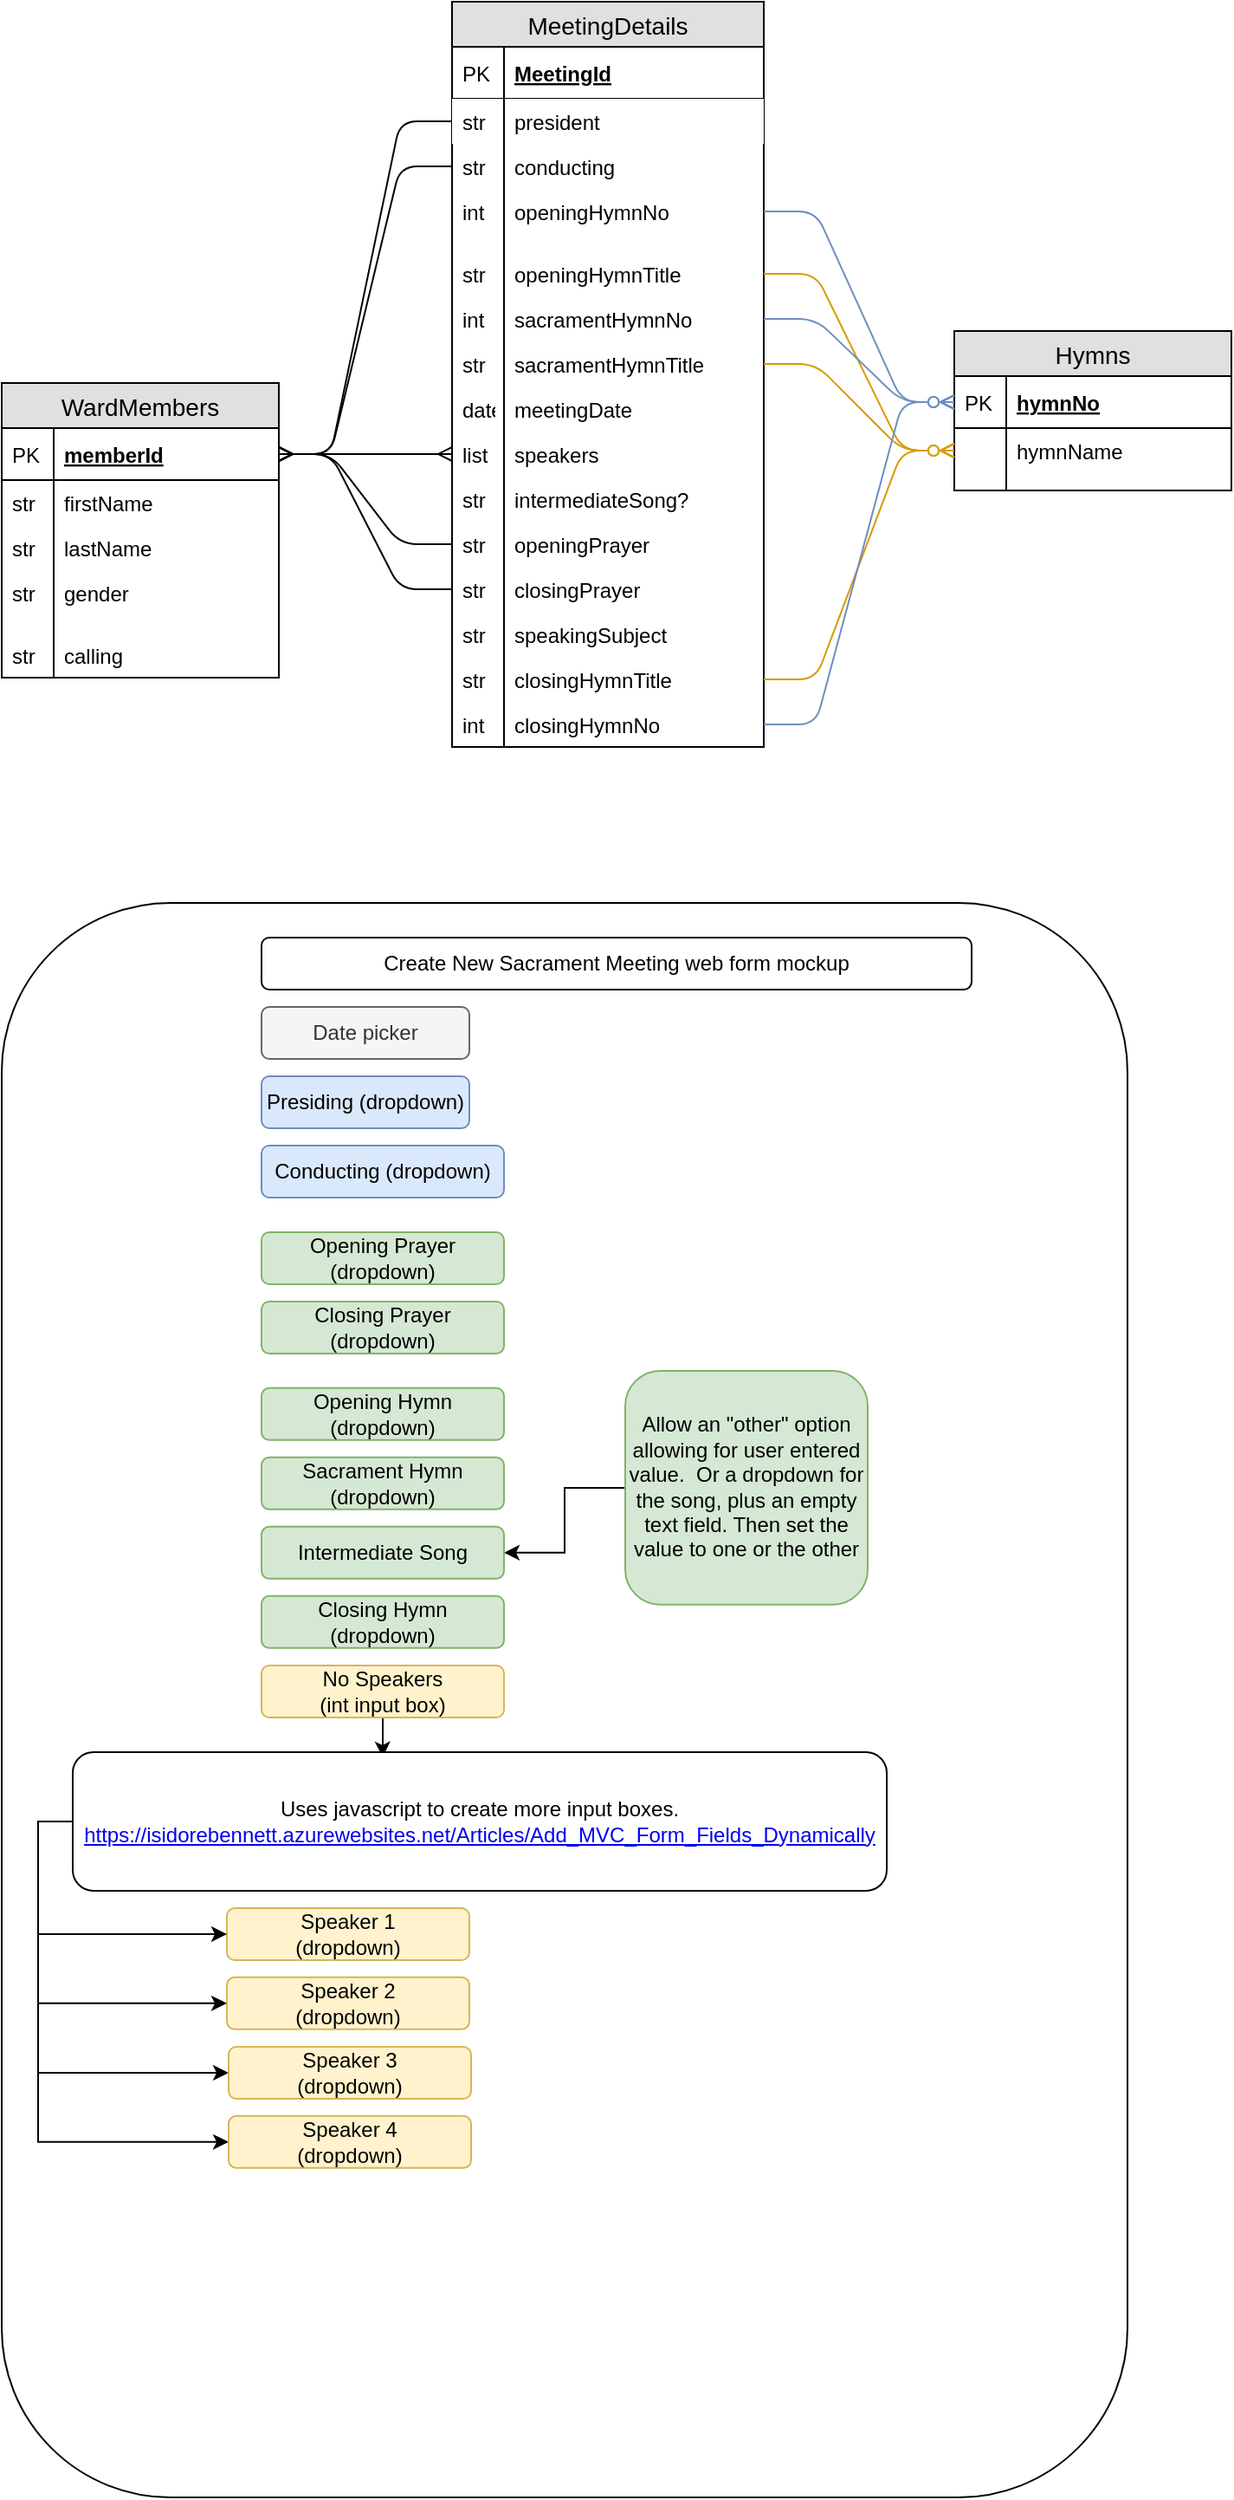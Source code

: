 <mxfile version="12.5.3" type="device"><diagram id="OuqxkRrmB0cHlBWPa86P" name="Page-1"><mxGraphModel dx="853" dy="493" grid="1" gridSize="10" guides="1" tooltips="1" connect="1" arrows="1" fold="1" page="1" pageScale="1" pageWidth="850" pageHeight="1100" math="0" shadow="0"><root><mxCell id="0"/><mxCell id="1" parent="0"/><mxCell id="G9rU2GuB2bZKGj2ANkgH-80" value="" style="rounded=1;whiteSpace=wrap;html=1;" vertex="1" parent="1"><mxGeometry x="90" y="670" width="650" height="920" as="geometry"/></mxCell><mxCell id="G9rU2GuB2bZKGj2ANkgH-7" value="MeetingDetails" style="swimlane;fontStyle=0;childLayout=stackLayout;horizontal=1;startSize=26;fillColor=#e0e0e0;horizontalStack=0;resizeParent=1;resizeParentMax=0;resizeLast=0;collapsible=1;marginBottom=0;swimlaneFillColor=#ffffff;align=center;fontSize=14;" vertex="1" parent="1"><mxGeometry x="350" y="150" width="180" height="430" as="geometry"/></mxCell><mxCell id="G9rU2GuB2bZKGj2ANkgH-8" value="MeetingId" style="shape=partialRectangle;top=0;left=0;right=0;bottom=1;align=left;verticalAlign=middle;fillColor=none;spacingLeft=34;spacingRight=4;overflow=hidden;rotatable=0;points=[[0,0.5],[1,0.5]];portConstraint=eastwest;dropTarget=0;fontStyle=5;fontSize=12;" vertex="1" parent="G9rU2GuB2bZKGj2ANkgH-7"><mxGeometry y="26" width="180" height="30" as="geometry"/></mxCell><mxCell id="G9rU2GuB2bZKGj2ANkgH-9" value="PK" style="shape=partialRectangle;top=0;left=0;bottom=0;fillColor=none;align=left;verticalAlign=middle;spacingLeft=4;spacingRight=4;overflow=hidden;rotatable=0;points=[];portConstraint=eastwest;part=1;fontSize=12;" vertex="1" connectable="0" parent="G9rU2GuB2bZKGj2ANkgH-8"><mxGeometry width="30" height="30" as="geometry"/></mxCell><mxCell id="G9rU2GuB2bZKGj2ANkgH-10" value="president" style="shape=partialRectangle;top=0;left=0;right=0;bottom=0;align=left;verticalAlign=top;spacingLeft=34;spacingRight=4;overflow=hidden;rotatable=0;points=[[0,0.5],[1,0.5]];portConstraint=eastwest;dropTarget=0;fontSize=12;" vertex="1" parent="G9rU2GuB2bZKGj2ANkgH-7"><mxGeometry y="56" width="180" height="26" as="geometry"/></mxCell><mxCell id="G9rU2GuB2bZKGj2ANkgH-11" value="str" style="shape=partialRectangle;top=0;left=0;bottom=0;fillColor=none;align=left;verticalAlign=top;spacingLeft=4;spacingRight=4;overflow=hidden;rotatable=0;points=[];portConstraint=eastwest;part=1;fontSize=12;" vertex="1" connectable="0" parent="G9rU2GuB2bZKGj2ANkgH-10"><mxGeometry width="30" height="26" as="geometry"/></mxCell><mxCell id="G9rU2GuB2bZKGj2ANkgH-12" value="conducting" style="shape=partialRectangle;top=0;left=0;right=0;bottom=0;align=left;verticalAlign=top;fillColor=none;spacingLeft=34;spacingRight=4;overflow=hidden;rotatable=0;points=[[0,0.5],[1,0.5]];portConstraint=eastwest;dropTarget=0;fontSize=12;" vertex="1" parent="G9rU2GuB2bZKGj2ANkgH-7"><mxGeometry y="82" width="180" height="26" as="geometry"/></mxCell><mxCell id="G9rU2GuB2bZKGj2ANkgH-13" value="str" style="shape=partialRectangle;top=0;left=0;bottom=0;fillColor=none;align=left;verticalAlign=top;spacingLeft=4;spacingRight=4;overflow=hidden;rotatable=0;points=[];portConstraint=eastwest;part=1;fontSize=12;" vertex="1" connectable="0" parent="G9rU2GuB2bZKGj2ANkgH-12"><mxGeometry width="30" height="26" as="geometry"/></mxCell><mxCell id="G9rU2GuB2bZKGj2ANkgH-14" value="openingHymnNo" style="shape=partialRectangle;top=0;left=0;right=0;bottom=0;align=left;verticalAlign=top;fillColor=none;spacingLeft=34;spacingRight=4;overflow=hidden;rotatable=0;points=[[0,0.5],[1,0.5]];portConstraint=eastwest;dropTarget=0;fontSize=12;" vertex="1" parent="G9rU2GuB2bZKGj2ANkgH-7"><mxGeometry y="108" width="180" height="26" as="geometry"/></mxCell><mxCell id="G9rU2GuB2bZKGj2ANkgH-15" value="int" style="shape=partialRectangle;top=0;left=0;bottom=0;fillColor=none;align=left;verticalAlign=top;spacingLeft=4;spacingRight=4;overflow=hidden;rotatable=0;points=[];portConstraint=eastwest;part=1;fontSize=12;" vertex="1" connectable="0" parent="G9rU2GuB2bZKGj2ANkgH-14"><mxGeometry width="30" height="26" as="geometry"/></mxCell><mxCell id="G9rU2GuB2bZKGj2ANkgH-16" value="" style="shape=partialRectangle;top=0;left=0;right=0;bottom=0;align=left;verticalAlign=top;fillColor=none;spacingLeft=34;spacingRight=4;overflow=hidden;rotatable=0;points=[[0,0.5],[1,0.5]];portConstraint=eastwest;dropTarget=0;fontSize=12;" vertex="1" parent="G9rU2GuB2bZKGj2ANkgH-7"><mxGeometry y="134" width="180" height="10" as="geometry"/></mxCell><mxCell id="G9rU2GuB2bZKGj2ANkgH-17" value="" style="shape=partialRectangle;top=0;left=0;bottom=0;fillColor=none;align=left;verticalAlign=top;spacingLeft=4;spacingRight=4;overflow=hidden;rotatable=0;points=[];portConstraint=eastwest;part=1;fontSize=12;" vertex="1" connectable="0" parent="G9rU2GuB2bZKGj2ANkgH-16"><mxGeometry width="30" height="10" as="geometry"/></mxCell><mxCell id="G9rU2GuB2bZKGj2ANkgH-24" value="openingHymnTitle" style="shape=partialRectangle;top=0;left=0;right=0;bottom=0;align=left;verticalAlign=top;fillColor=none;spacingLeft=34;spacingRight=4;overflow=hidden;rotatable=0;points=[[0,0.5],[1,0.5]];portConstraint=eastwest;dropTarget=0;fontSize=12;" vertex="1" parent="G9rU2GuB2bZKGj2ANkgH-7"><mxGeometry y="144" width="180" height="26" as="geometry"/></mxCell><mxCell id="G9rU2GuB2bZKGj2ANkgH-25" value="str" style="shape=partialRectangle;top=0;left=0;bottom=0;fillColor=none;align=left;verticalAlign=top;spacingLeft=4;spacingRight=4;overflow=hidden;rotatable=0;points=[];portConstraint=eastwest;part=1;fontSize=12;" vertex="1" connectable="0" parent="G9rU2GuB2bZKGj2ANkgH-24"><mxGeometry width="30" height="26" as="geometry"/></mxCell><mxCell id="G9rU2GuB2bZKGj2ANkgH-26" value="sacramentHymnNo" style="shape=partialRectangle;top=0;left=0;right=0;bottom=0;align=left;verticalAlign=top;fillColor=none;spacingLeft=34;spacingRight=4;overflow=hidden;rotatable=0;points=[[0,0.5],[1,0.5]];portConstraint=eastwest;dropTarget=0;fontSize=12;" vertex="1" parent="G9rU2GuB2bZKGj2ANkgH-7"><mxGeometry y="170" width="180" height="26" as="geometry"/></mxCell><mxCell id="G9rU2GuB2bZKGj2ANkgH-27" value="int" style="shape=partialRectangle;top=0;left=0;bottom=0;fillColor=none;align=left;verticalAlign=top;spacingLeft=4;spacingRight=4;overflow=hidden;rotatable=0;points=[];portConstraint=eastwest;part=1;fontSize=12;" vertex="1" connectable="0" parent="G9rU2GuB2bZKGj2ANkgH-26"><mxGeometry width="30" height="26" as="geometry"/></mxCell><mxCell id="G9rU2GuB2bZKGj2ANkgH-28" value="sacramentHymnTitle" style="shape=partialRectangle;top=0;left=0;right=0;bottom=0;align=left;verticalAlign=top;fillColor=none;spacingLeft=34;spacingRight=4;overflow=hidden;rotatable=0;points=[[0,0.5],[1,0.5]];portConstraint=eastwest;dropTarget=0;fontSize=12;" vertex="1" parent="G9rU2GuB2bZKGj2ANkgH-7"><mxGeometry y="196" width="180" height="26" as="geometry"/></mxCell><mxCell id="G9rU2GuB2bZKGj2ANkgH-29" value="str" style="shape=partialRectangle;top=0;left=0;bottom=0;fillColor=none;align=left;verticalAlign=top;spacingLeft=4;spacingRight=4;overflow=hidden;rotatable=0;points=[];portConstraint=eastwest;part=1;fontSize=12;" vertex="1" connectable="0" parent="G9rU2GuB2bZKGj2ANkgH-28"><mxGeometry width="30" height="26" as="geometry"/></mxCell><mxCell id="G9rU2GuB2bZKGj2ANkgH-30" value="meetingDate" style="shape=partialRectangle;top=0;left=0;right=0;bottom=0;align=left;verticalAlign=top;fillColor=none;spacingLeft=34;spacingRight=4;overflow=hidden;rotatable=0;points=[[0,0.5],[1,0.5]];portConstraint=eastwest;dropTarget=0;fontSize=12;" vertex="1" parent="G9rU2GuB2bZKGj2ANkgH-7"><mxGeometry y="222" width="180" height="26" as="geometry"/></mxCell><mxCell id="G9rU2GuB2bZKGj2ANkgH-31" value="date" style="shape=partialRectangle;top=0;left=0;bottom=0;fillColor=none;align=left;verticalAlign=top;spacingLeft=4;spacingRight=4;overflow=hidden;rotatable=0;points=[];portConstraint=eastwest;part=1;fontSize=12;" vertex="1" connectable="0" parent="G9rU2GuB2bZKGj2ANkgH-30"><mxGeometry width="30" height="26" as="geometry"/></mxCell><mxCell id="G9rU2GuB2bZKGj2ANkgH-32" value="speakers" style="shape=partialRectangle;top=0;left=0;right=0;bottom=0;align=left;verticalAlign=top;fillColor=none;spacingLeft=34;spacingRight=4;overflow=hidden;rotatable=0;points=[[0,0.5],[1,0.5]];portConstraint=eastwest;dropTarget=0;fontSize=12;" vertex="1" parent="G9rU2GuB2bZKGj2ANkgH-7"><mxGeometry y="248" width="180" height="26" as="geometry"/></mxCell><mxCell id="G9rU2GuB2bZKGj2ANkgH-33" value="list" style="shape=partialRectangle;top=0;left=0;bottom=0;fillColor=none;align=left;verticalAlign=top;spacingLeft=4;spacingRight=4;overflow=hidden;rotatable=0;points=[];portConstraint=eastwest;part=1;fontSize=12;" vertex="1" connectable="0" parent="G9rU2GuB2bZKGj2ANkgH-32"><mxGeometry width="30" height="26" as="geometry"/></mxCell><mxCell id="G9rU2GuB2bZKGj2ANkgH-34" value="intermediateSong?" style="shape=partialRectangle;top=0;left=0;right=0;bottom=0;align=left;verticalAlign=top;fillColor=none;spacingLeft=34;spacingRight=4;overflow=hidden;rotatable=0;points=[[0,0.5],[1,0.5]];portConstraint=eastwest;dropTarget=0;fontSize=12;" vertex="1" parent="G9rU2GuB2bZKGj2ANkgH-7"><mxGeometry y="274" width="180" height="26" as="geometry"/></mxCell><mxCell id="G9rU2GuB2bZKGj2ANkgH-35" value="str" style="shape=partialRectangle;top=0;left=0;bottom=0;fillColor=none;align=left;verticalAlign=top;spacingLeft=4;spacingRight=4;overflow=hidden;rotatable=0;points=[];portConstraint=eastwest;part=1;fontSize=12;" vertex="1" connectable="0" parent="G9rU2GuB2bZKGj2ANkgH-34"><mxGeometry width="30" height="26" as="geometry"/></mxCell><mxCell id="G9rU2GuB2bZKGj2ANkgH-36" value="openingPrayer" style="shape=partialRectangle;top=0;left=0;right=0;bottom=0;align=left;verticalAlign=top;fillColor=none;spacingLeft=34;spacingRight=4;overflow=hidden;rotatable=0;points=[[0,0.5],[1,0.5]];portConstraint=eastwest;dropTarget=0;fontSize=12;" vertex="1" parent="G9rU2GuB2bZKGj2ANkgH-7"><mxGeometry y="300" width="180" height="26" as="geometry"/></mxCell><mxCell id="G9rU2GuB2bZKGj2ANkgH-37" value="str" style="shape=partialRectangle;top=0;left=0;bottom=0;fillColor=none;align=left;verticalAlign=top;spacingLeft=4;spacingRight=4;overflow=hidden;rotatable=0;points=[];portConstraint=eastwest;part=1;fontSize=12;" vertex="1" connectable="0" parent="G9rU2GuB2bZKGj2ANkgH-36"><mxGeometry width="30" height="26" as="geometry"/></mxCell><mxCell id="G9rU2GuB2bZKGj2ANkgH-38" value="closingPrayer" style="shape=partialRectangle;top=0;left=0;right=0;bottom=0;align=left;verticalAlign=top;fillColor=none;spacingLeft=34;spacingRight=4;overflow=hidden;rotatable=0;points=[[0,0.5],[1,0.5]];portConstraint=eastwest;dropTarget=0;fontSize=12;" vertex="1" parent="G9rU2GuB2bZKGj2ANkgH-7"><mxGeometry y="326" width="180" height="26" as="geometry"/></mxCell><mxCell id="G9rU2GuB2bZKGj2ANkgH-39" value="str" style="shape=partialRectangle;top=0;left=0;bottom=0;fillColor=none;align=left;verticalAlign=top;spacingLeft=4;spacingRight=4;overflow=hidden;rotatable=0;points=[];portConstraint=eastwest;part=1;fontSize=12;" vertex="1" connectable="0" parent="G9rU2GuB2bZKGj2ANkgH-38"><mxGeometry width="30" height="26" as="geometry"/></mxCell><mxCell id="G9rU2GuB2bZKGj2ANkgH-40" value="speakingSubject" style="shape=partialRectangle;top=0;left=0;right=0;bottom=0;align=left;verticalAlign=top;fillColor=none;spacingLeft=34;spacingRight=4;overflow=hidden;rotatable=0;points=[[0,0.5],[1,0.5]];portConstraint=eastwest;dropTarget=0;fontSize=12;" vertex="1" parent="G9rU2GuB2bZKGj2ANkgH-7"><mxGeometry y="352" width="180" height="26" as="geometry"/></mxCell><mxCell id="G9rU2GuB2bZKGj2ANkgH-41" value="str" style="shape=partialRectangle;top=0;left=0;bottom=0;fillColor=none;align=left;verticalAlign=top;spacingLeft=4;spacingRight=4;overflow=hidden;rotatable=0;points=[];portConstraint=eastwest;part=1;fontSize=12;" vertex="1" connectable="0" parent="G9rU2GuB2bZKGj2ANkgH-40"><mxGeometry width="30" height="26" as="geometry"/></mxCell><mxCell id="G9rU2GuB2bZKGj2ANkgH-42" value="closingHymnTitle" style="shape=partialRectangle;top=0;left=0;right=0;bottom=0;align=left;verticalAlign=top;fillColor=none;spacingLeft=34;spacingRight=4;overflow=hidden;rotatable=0;points=[[0,0.5],[1,0.5]];portConstraint=eastwest;dropTarget=0;fontSize=12;" vertex="1" parent="G9rU2GuB2bZKGj2ANkgH-7"><mxGeometry y="378" width="180" height="26" as="geometry"/></mxCell><mxCell id="G9rU2GuB2bZKGj2ANkgH-43" value="str" style="shape=partialRectangle;top=0;left=0;bottom=0;fillColor=none;align=left;verticalAlign=top;spacingLeft=4;spacingRight=4;overflow=hidden;rotatable=0;points=[];portConstraint=eastwest;part=1;fontSize=12;" vertex="1" connectable="0" parent="G9rU2GuB2bZKGj2ANkgH-42"><mxGeometry width="30" height="26" as="geometry"/></mxCell><mxCell id="G9rU2GuB2bZKGj2ANkgH-44" value="closingHymnNo" style="shape=partialRectangle;top=0;left=0;right=0;bottom=0;align=left;verticalAlign=top;fillColor=none;spacingLeft=34;spacingRight=4;overflow=hidden;rotatable=0;points=[[0,0.5],[1,0.5]];portConstraint=eastwest;dropTarget=0;fontSize=12;" vertex="1" parent="G9rU2GuB2bZKGj2ANkgH-7"><mxGeometry y="404" width="180" height="26" as="geometry"/></mxCell><mxCell id="G9rU2GuB2bZKGj2ANkgH-45" value="int" style="shape=partialRectangle;top=0;left=0;bottom=0;fillColor=none;align=left;verticalAlign=top;spacingLeft=4;spacingRight=4;overflow=hidden;rotatable=0;points=[];portConstraint=eastwest;part=1;fontSize=12;" vertex="1" connectable="0" parent="G9rU2GuB2bZKGj2ANkgH-44"><mxGeometry width="30" height="26" as="geometry"/></mxCell><mxCell id="G9rU2GuB2bZKGj2ANkgH-62" value="WardMembers" style="swimlane;fontStyle=0;childLayout=stackLayout;horizontal=1;startSize=26;fillColor=#e0e0e0;horizontalStack=0;resizeParent=1;resizeParentMax=0;resizeLast=0;collapsible=1;marginBottom=0;swimlaneFillColor=#ffffff;align=center;fontSize=14;" vertex="1" parent="1"><mxGeometry x="90" y="370" width="160" height="170" as="geometry"/></mxCell><mxCell id="G9rU2GuB2bZKGj2ANkgH-63" value="memberId" style="shape=partialRectangle;top=0;left=0;right=0;bottom=1;align=left;verticalAlign=middle;fillColor=none;spacingLeft=34;spacingRight=4;overflow=hidden;rotatable=0;points=[[0,0.5],[1,0.5]];portConstraint=eastwest;dropTarget=0;fontStyle=5;fontSize=12;" vertex="1" parent="G9rU2GuB2bZKGj2ANkgH-62"><mxGeometry y="26" width="160" height="30" as="geometry"/></mxCell><mxCell id="G9rU2GuB2bZKGj2ANkgH-64" value="PK" style="shape=partialRectangle;top=0;left=0;bottom=0;fillColor=none;align=left;verticalAlign=middle;spacingLeft=4;spacingRight=4;overflow=hidden;rotatable=0;points=[];portConstraint=eastwest;part=1;fontSize=12;" vertex="1" connectable="0" parent="G9rU2GuB2bZKGj2ANkgH-63"><mxGeometry width="30" height="30" as="geometry"/></mxCell><mxCell id="G9rU2GuB2bZKGj2ANkgH-65" value="firstName" style="shape=partialRectangle;top=0;left=0;right=0;bottom=0;align=left;verticalAlign=top;fillColor=none;spacingLeft=34;spacingRight=4;overflow=hidden;rotatable=0;points=[[0,0.5],[1,0.5]];portConstraint=eastwest;dropTarget=0;fontSize=12;" vertex="1" parent="G9rU2GuB2bZKGj2ANkgH-62"><mxGeometry y="56" width="160" height="26" as="geometry"/></mxCell><mxCell id="G9rU2GuB2bZKGj2ANkgH-66" value="str" style="shape=partialRectangle;top=0;left=0;bottom=0;fillColor=none;align=left;verticalAlign=top;spacingLeft=4;spacingRight=4;overflow=hidden;rotatable=0;points=[];portConstraint=eastwest;part=1;fontSize=12;" vertex="1" connectable="0" parent="G9rU2GuB2bZKGj2ANkgH-65"><mxGeometry width="30" height="26" as="geometry"/></mxCell><mxCell id="G9rU2GuB2bZKGj2ANkgH-67" value="lastName" style="shape=partialRectangle;top=0;left=0;right=0;bottom=0;align=left;verticalAlign=top;fillColor=none;spacingLeft=34;spacingRight=4;overflow=hidden;rotatable=0;points=[[0,0.5],[1,0.5]];portConstraint=eastwest;dropTarget=0;fontSize=12;" vertex="1" parent="G9rU2GuB2bZKGj2ANkgH-62"><mxGeometry y="82" width="160" height="26" as="geometry"/></mxCell><mxCell id="G9rU2GuB2bZKGj2ANkgH-68" value="str" style="shape=partialRectangle;top=0;left=0;bottom=0;fillColor=none;align=left;verticalAlign=top;spacingLeft=4;spacingRight=4;overflow=hidden;rotatable=0;points=[];portConstraint=eastwest;part=1;fontSize=12;" vertex="1" connectable="0" parent="G9rU2GuB2bZKGj2ANkgH-67"><mxGeometry width="30" height="26" as="geometry"/></mxCell><mxCell id="G9rU2GuB2bZKGj2ANkgH-69" value="gender" style="shape=partialRectangle;top=0;left=0;right=0;bottom=0;align=left;verticalAlign=top;fillColor=none;spacingLeft=34;spacingRight=4;overflow=hidden;rotatable=0;points=[[0,0.5],[1,0.5]];portConstraint=eastwest;dropTarget=0;fontSize=12;" vertex="1" parent="G9rU2GuB2bZKGj2ANkgH-62"><mxGeometry y="108" width="160" height="26" as="geometry"/></mxCell><mxCell id="G9rU2GuB2bZKGj2ANkgH-70" value="str" style="shape=partialRectangle;top=0;left=0;bottom=0;fillColor=none;align=left;verticalAlign=top;spacingLeft=4;spacingRight=4;overflow=hidden;rotatable=0;points=[];portConstraint=eastwest;part=1;fontSize=12;" vertex="1" connectable="0" parent="G9rU2GuB2bZKGj2ANkgH-69"><mxGeometry width="30" height="26" as="geometry"/></mxCell><mxCell id="G9rU2GuB2bZKGj2ANkgH-71" value="" style="shape=partialRectangle;top=0;left=0;right=0;bottom=0;align=left;verticalAlign=top;fillColor=none;spacingLeft=34;spacingRight=4;overflow=hidden;rotatable=0;points=[[0,0.5],[1,0.5]];portConstraint=eastwest;dropTarget=0;fontSize=12;" vertex="1" parent="G9rU2GuB2bZKGj2ANkgH-62"><mxGeometry y="134" width="160" height="10" as="geometry"/></mxCell><mxCell id="G9rU2GuB2bZKGj2ANkgH-72" value="" style="shape=partialRectangle;top=0;left=0;bottom=0;fillColor=none;align=left;verticalAlign=top;spacingLeft=4;spacingRight=4;overflow=hidden;rotatable=0;points=[];portConstraint=eastwest;part=1;fontSize=12;" vertex="1" connectable="0" parent="G9rU2GuB2bZKGj2ANkgH-71"><mxGeometry width="30" height="10" as="geometry"/></mxCell><mxCell id="G9rU2GuB2bZKGj2ANkgH-132" value="calling" style="shape=partialRectangle;top=0;left=0;right=0;bottom=0;align=left;verticalAlign=top;fillColor=none;spacingLeft=34;spacingRight=4;overflow=hidden;rotatable=0;points=[[0,0.5],[1,0.5]];portConstraint=eastwest;dropTarget=0;fontSize=12;" vertex="1" parent="G9rU2GuB2bZKGj2ANkgH-62"><mxGeometry y="144" width="160" height="26" as="geometry"/></mxCell><mxCell id="G9rU2GuB2bZKGj2ANkgH-133" value="str" style="shape=partialRectangle;top=0;left=0;bottom=0;fillColor=none;align=left;verticalAlign=top;spacingLeft=4;spacingRight=4;overflow=hidden;rotatable=0;points=[];portConstraint=eastwest;part=1;fontSize=12;" vertex="1" connectable="0" parent="G9rU2GuB2bZKGj2ANkgH-132"><mxGeometry width="30" height="26" as="geometry"/></mxCell><mxCell id="G9rU2GuB2bZKGj2ANkgH-76" value="" style="edgeStyle=entityRelationEdgeStyle;fontSize=12;html=1;endArrow=ERmany;endFill=0;startArrow=ERmany;startFill=0;exitX=1;exitY=0.5;exitDx=0;exitDy=0;entryX=0;entryY=0.5;entryDx=0;entryDy=0;" edge="1" parent="1" source="G9rU2GuB2bZKGj2ANkgH-63" target="G9rU2GuB2bZKGj2ANkgH-32"><mxGeometry width="100" height="100" relative="1" as="geometry"><mxPoint x="140" y="630" as="sourcePoint"/><mxPoint x="260" y="410" as="targetPoint"/></mxGeometry></mxCell><mxCell id="G9rU2GuB2bZKGj2ANkgH-77" value="" style="edgeStyle=entityRelationEdgeStyle;fontSize=12;html=1;endArrow=none;endFill=0;startArrow=ERmany;startFill=0;exitX=1;exitY=0.5;exitDx=0;exitDy=0;entryX=0;entryY=0.5;entryDx=0;entryDy=0;" edge="1" parent="1" source="G9rU2GuB2bZKGj2ANkgH-63" target="G9rU2GuB2bZKGj2ANkgH-36"><mxGeometry width="100" height="100" relative="1" as="geometry"><mxPoint x="200" y="355" as="sourcePoint"/><mxPoint x="360" y="421" as="targetPoint"/></mxGeometry></mxCell><mxCell id="G9rU2GuB2bZKGj2ANkgH-78" value="" style="edgeStyle=entityRelationEdgeStyle;fontSize=12;html=1;endArrow=none;endFill=0;startArrow=ERmany;startFill=0;exitX=1;exitY=0.5;exitDx=0;exitDy=0;entryX=0;entryY=0.5;entryDx=0;entryDy=0;" edge="1" parent="1" source="G9rU2GuB2bZKGj2ANkgH-63" target="G9rU2GuB2bZKGj2ANkgH-38"><mxGeometry width="100" height="100" relative="1" as="geometry"><mxPoint x="200" y="355" as="sourcePoint"/><mxPoint x="360" y="473" as="targetPoint"/></mxGeometry></mxCell><mxCell id="G9rU2GuB2bZKGj2ANkgH-81" value="Untitled Layer" parent="0"/><mxCell id="G9rU2GuB2bZKGj2ANkgH-82" value="Date picker" style="rounded=1;whiteSpace=wrap;html=1;fillColor=#f5f5f5;strokeColor=#666666;fontColor=#333333;" vertex="1" parent="G9rU2GuB2bZKGj2ANkgH-81"><mxGeometry x="240" y="730" width="120" height="30" as="geometry"/></mxCell><mxCell id="G9rU2GuB2bZKGj2ANkgH-83" value="Presiding (dropdown)" style="rounded=1;whiteSpace=wrap;html=1;fillColor=#dae8fc;strokeColor=#6c8ebf;" vertex="1" parent="G9rU2GuB2bZKGj2ANkgH-81"><mxGeometry x="240" y="770" width="120" height="30" as="geometry"/></mxCell><mxCell id="G9rU2GuB2bZKGj2ANkgH-84" value="Conducting (dropdown)" style="rounded=1;whiteSpace=wrap;html=1;fillColor=#dae8fc;strokeColor=#6c8ebf;" vertex="1" parent="G9rU2GuB2bZKGj2ANkgH-81"><mxGeometry x="240" y="810" width="140" height="30" as="geometry"/></mxCell><mxCell id="G9rU2GuB2bZKGj2ANkgH-85" value="Opening Hymn (dropdown)" style="rounded=1;whiteSpace=wrap;html=1;fillColor=#d5e8d4;strokeColor=#82b366;" vertex="1" parent="G9rU2GuB2bZKGj2ANkgH-81"><mxGeometry x="240" y="949.93" width="140" height="30" as="geometry"/></mxCell><mxCell id="G9rU2GuB2bZKGj2ANkgH-86" value="Sacrament Hymn (dropdown)" style="rounded=1;whiteSpace=wrap;html=1;fillColor=#d5e8d4;strokeColor=#82b366;" vertex="1" parent="G9rU2GuB2bZKGj2ANkgH-81"><mxGeometry x="240" y="989.93" width="140" height="30" as="geometry"/></mxCell><mxCell id="G9rU2GuB2bZKGj2ANkgH-87" value="Create New Sacrament Meeting web form mockup" style="rounded=1;whiteSpace=wrap;html=1;" vertex="1" parent="G9rU2GuB2bZKGj2ANkgH-81"><mxGeometry x="240" y="690" width="410" height="30" as="geometry"/></mxCell><mxCell id="G9rU2GuB2bZKGj2ANkgH-89" value="Speaker 1&lt;br&gt;(dropdown)" style="rounded=1;whiteSpace=wrap;html=1;fillColor=#fff2cc;strokeColor=#d6b656;" vertex="1" parent="G9rU2GuB2bZKGj2ANkgH-81"><mxGeometry x="220" y="1250" width="140" height="30" as="geometry"/></mxCell><mxCell id="G9rU2GuB2bZKGj2ANkgH-92" value="" style="edgeStyle=orthogonalEdgeStyle;rounded=0;orthogonalLoop=1;jettySize=auto;html=1;startArrow=none;startFill=0;endArrow=classic;endFill=1;entryX=0.381;entryY=0.036;entryDx=0;entryDy=0;entryPerimeter=0;" edge="1" parent="G9rU2GuB2bZKGj2ANkgH-81" source="G9rU2GuB2bZKGj2ANkgH-90" target="G9rU2GuB2bZKGj2ANkgH-91"><mxGeometry relative="1" as="geometry"/></mxCell><mxCell id="G9rU2GuB2bZKGj2ANkgH-90" value="No Speakers&lt;br&gt;(int input box)" style="rounded=1;whiteSpace=wrap;html=1;fillColor=#fff2cc;strokeColor=#d6b656;" vertex="1" parent="G9rU2GuB2bZKGj2ANkgH-81"><mxGeometry x="240" y="1110" width="140" height="30" as="geometry"/></mxCell><mxCell id="G9rU2GuB2bZKGj2ANkgH-124" style="edgeStyle=orthogonalEdgeStyle;rounded=0;orthogonalLoop=1;jettySize=auto;html=1;exitX=0;exitY=0.5;exitDx=0;exitDy=0;entryX=0;entryY=0.5;entryDx=0;entryDy=0;startArrow=none;startFill=0;endArrow=classic;endFill=1;" edge="1" parent="G9rU2GuB2bZKGj2ANkgH-81" source="G9rU2GuB2bZKGj2ANkgH-91" target="G9rU2GuB2bZKGj2ANkgH-89"><mxGeometry relative="1" as="geometry"/></mxCell><mxCell id="G9rU2GuB2bZKGj2ANkgH-125" style="edgeStyle=orthogonalEdgeStyle;rounded=0;orthogonalLoop=1;jettySize=auto;html=1;exitX=0;exitY=0.5;exitDx=0;exitDy=0;entryX=0;entryY=0.5;entryDx=0;entryDy=0;startArrow=none;startFill=0;endArrow=classic;endFill=1;" edge="1" parent="G9rU2GuB2bZKGj2ANkgH-81" source="G9rU2GuB2bZKGj2ANkgH-91" target="G9rU2GuB2bZKGj2ANkgH-93"><mxGeometry relative="1" as="geometry"/></mxCell><mxCell id="G9rU2GuB2bZKGj2ANkgH-126" style="edgeStyle=orthogonalEdgeStyle;rounded=0;orthogonalLoop=1;jettySize=auto;html=1;exitX=0;exitY=0.5;exitDx=0;exitDy=0;entryX=0;entryY=0.5;entryDx=0;entryDy=0;startArrow=none;startFill=0;endArrow=classic;endFill=1;" edge="1" parent="G9rU2GuB2bZKGj2ANkgH-81" source="G9rU2GuB2bZKGj2ANkgH-91" target="G9rU2GuB2bZKGj2ANkgH-96"><mxGeometry relative="1" as="geometry"/></mxCell><mxCell id="G9rU2GuB2bZKGj2ANkgH-127" style="edgeStyle=orthogonalEdgeStyle;rounded=0;orthogonalLoop=1;jettySize=auto;html=1;exitX=0;exitY=0.5;exitDx=0;exitDy=0;entryX=0;entryY=0.5;entryDx=0;entryDy=0;startArrow=none;startFill=0;endArrow=classic;endFill=1;" edge="1" parent="G9rU2GuB2bZKGj2ANkgH-81" source="G9rU2GuB2bZKGj2ANkgH-91" target="G9rU2GuB2bZKGj2ANkgH-97"><mxGeometry relative="1" as="geometry"/></mxCell><mxCell id="G9rU2GuB2bZKGj2ANkgH-91" value="Uses javascript to create more input boxes.&lt;br&gt;&lt;a href=&quot;https://isidorebennett.azurewebsites.net/Articles/Add_MVC_Form_Fields_Dynamically&quot;&gt;https://isidorebennett.azurewebsites.net/Articles/Add_MVC_Form_Fields_Dynamically&lt;/a&gt;" style="rounded=1;whiteSpace=wrap;html=1;" vertex="1" parent="G9rU2GuB2bZKGj2ANkgH-81"><mxGeometry x="131" y="1160" width="470" height="80" as="geometry"/></mxCell><mxCell id="G9rU2GuB2bZKGj2ANkgH-93" value="Speaker 2&lt;br&gt;(dropdown)" style="rounded=1;whiteSpace=wrap;html=1;fillColor=#fff2cc;strokeColor=#d6b656;" vertex="1" parent="G9rU2GuB2bZKGj2ANkgH-81"><mxGeometry x="220" y="1289.93" width="140" height="30" as="geometry"/></mxCell><mxCell id="G9rU2GuB2bZKGj2ANkgH-96" value="Speaker 3&lt;br&gt;(dropdown)" style="rounded=1;whiteSpace=wrap;html=1;fillColor=#fff2cc;strokeColor=#d6b656;" vertex="1" parent="G9rU2GuB2bZKGj2ANkgH-81"><mxGeometry x="221" y="1330" width="140" height="30" as="geometry"/></mxCell><mxCell id="G9rU2GuB2bZKGj2ANkgH-97" value="Speaker 4&lt;br&gt;(dropdown)" style="rounded=1;whiteSpace=wrap;html=1;fillColor=#fff2cc;strokeColor=#d6b656;" vertex="1" parent="G9rU2GuB2bZKGj2ANkgH-81"><mxGeometry x="221" y="1369.93" width="140" height="30" as="geometry"/></mxCell><mxCell id="G9rU2GuB2bZKGj2ANkgH-98" value="Opening Prayer (dropdown)" style="rounded=1;whiteSpace=wrap;html=1;fillColor=#d5e8d4;strokeColor=#82b366;" vertex="1" parent="G9rU2GuB2bZKGj2ANkgH-81"><mxGeometry x="240" y="860" width="140" height="30" as="geometry"/></mxCell><mxCell id="G9rU2GuB2bZKGj2ANkgH-100" value="Closing Prayer (dropdown)" style="rounded=1;whiteSpace=wrap;html=1;fillColor=#d5e8d4;strokeColor=#82b366;" vertex="1" parent="G9rU2GuB2bZKGj2ANkgH-81"><mxGeometry x="240" y="900" width="140" height="30" as="geometry"/></mxCell><mxCell id="G9rU2GuB2bZKGj2ANkgH-101" value="Hymns" style="swimlane;fontStyle=0;childLayout=stackLayout;horizontal=1;startSize=26;fillColor=#e0e0e0;horizontalStack=0;resizeParent=1;resizeParentMax=0;resizeLast=0;collapsible=1;marginBottom=0;swimlaneFillColor=#ffffff;align=center;fontSize=14;" vertex="1" parent="G9rU2GuB2bZKGj2ANkgH-81"><mxGeometry x="640" y="340" width="160" height="92" as="geometry"/></mxCell><mxCell id="G9rU2GuB2bZKGj2ANkgH-102" value="hymnNo" style="shape=partialRectangle;top=0;left=0;right=0;bottom=1;align=left;verticalAlign=middle;fillColor=none;spacingLeft=34;spacingRight=4;overflow=hidden;rotatable=0;points=[[0,0.5],[1,0.5]];portConstraint=eastwest;dropTarget=0;fontStyle=5;fontSize=12;" vertex="1" parent="G9rU2GuB2bZKGj2ANkgH-101"><mxGeometry y="26" width="160" height="30" as="geometry"/></mxCell><mxCell id="G9rU2GuB2bZKGj2ANkgH-103" value="PK" style="shape=partialRectangle;top=0;left=0;bottom=0;fillColor=none;align=left;verticalAlign=middle;spacingLeft=4;spacingRight=4;overflow=hidden;rotatable=0;points=[];portConstraint=eastwest;part=1;fontSize=12;" vertex="1" connectable="0" parent="G9rU2GuB2bZKGj2ANkgH-102"><mxGeometry width="30" height="30" as="geometry"/></mxCell><mxCell id="G9rU2GuB2bZKGj2ANkgH-104" value="hymnName" style="shape=partialRectangle;top=0;left=0;right=0;bottom=0;align=left;verticalAlign=top;fillColor=none;spacingLeft=34;spacingRight=4;overflow=hidden;rotatable=0;points=[[0,0.5],[1,0.5]];portConstraint=eastwest;dropTarget=0;fontSize=12;" vertex="1" parent="G9rU2GuB2bZKGj2ANkgH-101"><mxGeometry y="56" width="160" height="26" as="geometry"/></mxCell><mxCell id="G9rU2GuB2bZKGj2ANkgH-105" value="" style="shape=partialRectangle;top=0;left=0;bottom=0;fillColor=none;align=left;verticalAlign=top;spacingLeft=4;spacingRight=4;overflow=hidden;rotatable=0;points=[];portConstraint=eastwest;part=1;fontSize=12;" vertex="1" connectable="0" parent="G9rU2GuB2bZKGj2ANkgH-104"><mxGeometry width="30" height="26" as="geometry"/></mxCell><mxCell id="G9rU2GuB2bZKGj2ANkgH-110" value="" style="shape=partialRectangle;top=0;left=0;right=0;bottom=0;align=left;verticalAlign=top;fillColor=none;spacingLeft=34;spacingRight=4;overflow=hidden;rotatable=0;points=[[0,0.5],[1,0.5]];portConstraint=eastwest;dropTarget=0;fontSize=12;" vertex="1" parent="G9rU2GuB2bZKGj2ANkgH-101"><mxGeometry y="82" width="160" height="10" as="geometry"/></mxCell><mxCell id="G9rU2GuB2bZKGj2ANkgH-111" value="" style="shape=partialRectangle;top=0;left=0;bottom=0;fillColor=none;align=left;verticalAlign=top;spacingLeft=4;spacingRight=4;overflow=hidden;rotatable=0;points=[];portConstraint=eastwest;part=1;fontSize=12;" vertex="1" connectable="0" parent="G9rU2GuB2bZKGj2ANkgH-110"><mxGeometry width="30" height="10" as="geometry"/></mxCell><mxCell id="G9rU2GuB2bZKGj2ANkgH-112" value="" style="edgeStyle=entityRelationEdgeStyle;fontSize=12;html=1;endArrow=ERzeroToMany;endFill=1;entryX=0;entryY=0.5;entryDx=0;entryDy=0;exitX=1;exitY=0.5;exitDx=0;exitDy=0;fillColor=#dae8fc;strokeColor=#6c8ebf;" edge="1" parent="G9rU2GuB2bZKGj2ANkgH-81" source="G9rU2GuB2bZKGj2ANkgH-14" target="G9rU2GuB2bZKGj2ANkgH-102"><mxGeometry width="100" height="100" relative="1" as="geometry"><mxPoint x="540" y="410" as="sourcePoint"/><mxPoint x="640" y="310" as="targetPoint"/></mxGeometry></mxCell><mxCell id="G9rU2GuB2bZKGj2ANkgH-113" value="" style="edgeStyle=entityRelationEdgeStyle;fontSize=12;html=1;endArrow=ERzeroToMany;endFill=1;entryX=0;entryY=0.5;entryDx=0;entryDy=0;fillColor=#ffe6cc;strokeColor=#d79b00;" edge="1" parent="G9rU2GuB2bZKGj2ANkgH-81" source="G9rU2GuB2bZKGj2ANkgH-24" target="G9rU2GuB2bZKGj2ANkgH-104"><mxGeometry width="100" height="100" relative="1" as="geometry"><mxPoint x="540" y="281" as="sourcePoint"/><mxPoint x="580" y="430" as="targetPoint"/></mxGeometry></mxCell><mxCell id="G9rU2GuB2bZKGj2ANkgH-114" value="" style="edgeStyle=entityRelationEdgeStyle;fontSize=12;html=1;endArrow=ERzeroToMany;endFill=1;entryX=0;entryY=0.5;entryDx=0;entryDy=0;exitX=1;exitY=0.5;exitDx=0;exitDy=0;fillColor=#dae8fc;strokeColor=#6c8ebf;" edge="1" parent="G9rU2GuB2bZKGj2ANkgH-81" source="G9rU2GuB2bZKGj2ANkgH-26" target="G9rU2GuB2bZKGj2ANkgH-102"><mxGeometry width="100" height="100" relative="1" as="geometry"><mxPoint x="540" y="317" as="sourcePoint"/><mxPoint x="610" y="400" as="targetPoint"/></mxGeometry></mxCell><mxCell id="G9rU2GuB2bZKGj2ANkgH-115" value="" style="edgeStyle=entityRelationEdgeStyle;fontSize=12;html=1;endArrow=ERzeroToMany;endFill=1;entryX=0;entryY=0.5;entryDx=0;entryDy=0;exitX=1;exitY=0.5;exitDx=0;exitDy=0;fillColor=#ffe6cc;strokeColor=#d79b00;" edge="1" parent="G9rU2GuB2bZKGj2ANkgH-81" source="G9rU2GuB2bZKGj2ANkgH-42" target="G9rU2GuB2bZKGj2ANkgH-104"><mxGeometry width="100" height="100" relative="1" as="geometry"><mxPoint x="580" y="470.0" as="sourcePoint"/><mxPoint x="690" y="518" as="targetPoint"/></mxGeometry></mxCell><mxCell id="G9rU2GuB2bZKGj2ANkgH-116" value="" style="edgeStyle=entityRelationEdgeStyle;fontSize=12;html=1;endArrow=ERzeroToMany;endFill=1;entryX=0;entryY=0.5;entryDx=0;entryDy=0;exitX=1;exitY=0.5;exitDx=0;exitDy=0;fillColor=#ffe6cc;strokeColor=#d79b00;" edge="1" parent="G9rU2GuB2bZKGj2ANkgH-81" source="G9rU2GuB2bZKGj2ANkgH-28" target="G9rU2GuB2bZKGj2ANkgH-104"><mxGeometry width="100" height="100" relative="1" as="geometry"><mxPoint x="590" y="480" as="sourcePoint"/><mxPoint x="700" y="528.0" as="targetPoint"/></mxGeometry></mxCell><mxCell id="G9rU2GuB2bZKGj2ANkgH-117" value="" style="edgeStyle=entityRelationEdgeStyle;fontSize=12;html=1;endArrow=ERzeroToMany;endFill=1;entryX=0;entryY=0.5;entryDx=0;entryDy=0;exitX=1;exitY=0.5;exitDx=0;exitDy=0;fillColor=#dae8fc;strokeColor=#6c8ebf;" edge="1" parent="G9rU2GuB2bZKGj2ANkgH-81" source="G9rU2GuB2bZKGj2ANkgH-44" target="G9rU2GuB2bZKGj2ANkgH-102"><mxGeometry width="100" height="100" relative="1" as="geometry"><mxPoint x="590" y="482.207" as="sourcePoint"/><mxPoint x="700" y="528.0" as="targetPoint"/></mxGeometry></mxCell><mxCell id="G9rU2GuB2bZKGj2ANkgH-128" value="Closing Hymn (dropdown)" style="rounded=1;whiteSpace=wrap;html=1;fillColor=#d5e8d4;strokeColor=#82b366;" vertex="1" parent="G9rU2GuB2bZKGj2ANkgH-81"><mxGeometry x="240" y="1069.93" width="140" height="30" as="geometry"/></mxCell><mxCell id="G9rU2GuB2bZKGj2ANkgH-131" value="" style="edgeStyle=orthogonalEdgeStyle;rounded=0;orthogonalLoop=1;jettySize=auto;html=1;startArrow=none;startFill=0;endArrow=classic;endFill=1;" edge="1" parent="G9rU2GuB2bZKGj2ANkgH-81" source="G9rU2GuB2bZKGj2ANkgH-130" target="G9rU2GuB2bZKGj2ANkgH-129"><mxGeometry relative="1" as="geometry"/></mxCell><mxCell id="G9rU2GuB2bZKGj2ANkgH-129" value="Intermediate Song" style="rounded=1;whiteSpace=wrap;html=1;fillColor=#d5e8d4;strokeColor=#82b366;" vertex="1" parent="G9rU2GuB2bZKGj2ANkgH-81"><mxGeometry x="240" y="1029.93" width="140" height="30" as="geometry"/></mxCell><mxCell id="G9rU2GuB2bZKGj2ANkgH-130" value="Allow an &quot;other&quot; option allowing for user entered value.&amp;nbsp; Or a dropdown for the song, plus an empty text field. Then set the value to one or the other" style="rounded=1;whiteSpace=wrap;html=1;fillColor=#d5e8d4;strokeColor=#82b366;direction=west;" vertex="1" parent="G9rU2GuB2bZKGj2ANkgH-81"><mxGeometry x="450" y="940" width="140" height="134.86" as="geometry"/></mxCell><mxCell id="G9rU2GuB2bZKGj2ANkgH-135" value="" style="edgeStyle=entityRelationEdgeStyle;fontSize=12;html=1;endArrow=none;endFill=0;startArrow=ERmany;startFill=0;exitX=1;exitY=0.5;exitDx=0;exitDy=0;entryX=0;entryY=0.5;entryDx=0;entryDy=0;" edge="1" parent="G9rU2GuB2bZKGj2ANkgH-81" source="G9rU2GuB2bZKGj2ANkgH-63" target="G9rU2GuB2bZKGj2ANkgH-12"><mxGeometry width="100" height="100" relative="1" as="geometry"><mxPoint x="241.0" y="290" as="sourcePoint"/><mxPoint x="341" y="368.0" as="targetPoint"/></mxGeometry></mxCell><mxCell id="G9rU2GuB2bZKGj2ANkgH-136" value="" style="edgeStyle=entityRelationEdgeStyle;fontSize=12;html=1;endArrow=none;endFill=0;startArrow=ERmany;startFill=0;exitX=1;exitY=0.5;exitDx=0;exitDy=0;entryX=0;entryY=0.5;entryDx=0;entryDy=0;" edge="1" parent="G9rU2GuB2bZKGj2ANkgH-81" source="G9rU2GuB2bZKGj2ANkgH-63" target="G9rU2GuB2bZKGj2ANkgH-10"><mxGeometry width="100" height="100" relative="1" as="geometry"><mxPoint x="251" y="300" as="sourcePoint"/><mxPoint x="351" y="378.0" as="targetPoint"/></mxGeometry></mxCell></root></mxGraphModel></diagram></mxfile>